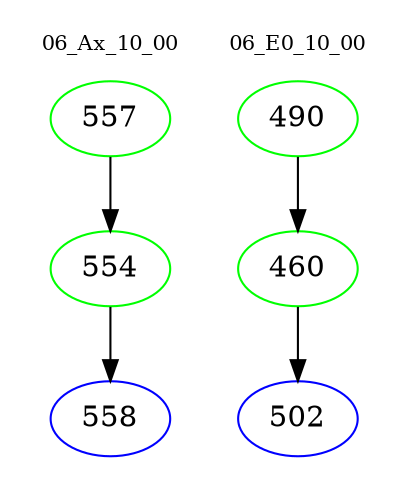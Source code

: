 digraph{
subgraph cluster_0 {
color = white
label = "06_Ax_10_00";
fontsize=10;
T0_557 [label="557", color="green"]
T0_557 -> T0_554 [color="black"]
T0_554 [label="554", color="green"]
T0_554 -> T0_558 [color="black"]
T0_558 [label="558", color="blue"]
}
subgraph cluster_1 {
color = white
label = "06_E0_10_00";
fontsize=10;
T1_490 [label="490", color="green"]
T1_490 -> T1_460 [color="black"]
T1_460 [label="460", color="green"]
T1_460 -> T1_502 [color="black"]
T1_502 [label="502", color="blue"]
}
}
